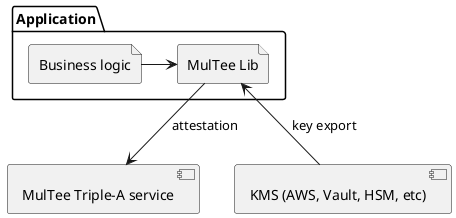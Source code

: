 @startuml
package  Application {
file "Business logic" as app
file "MulTee Lib" as multee_lib
}
[MulTee Triple-A service] as triple_a
[KMS (AWS, Vault, HSM, etc)] as kms

app -r-> multee_lib
multee_lib --> triple_a: attestation
multee_lib <-- kms: key export
@enduml
